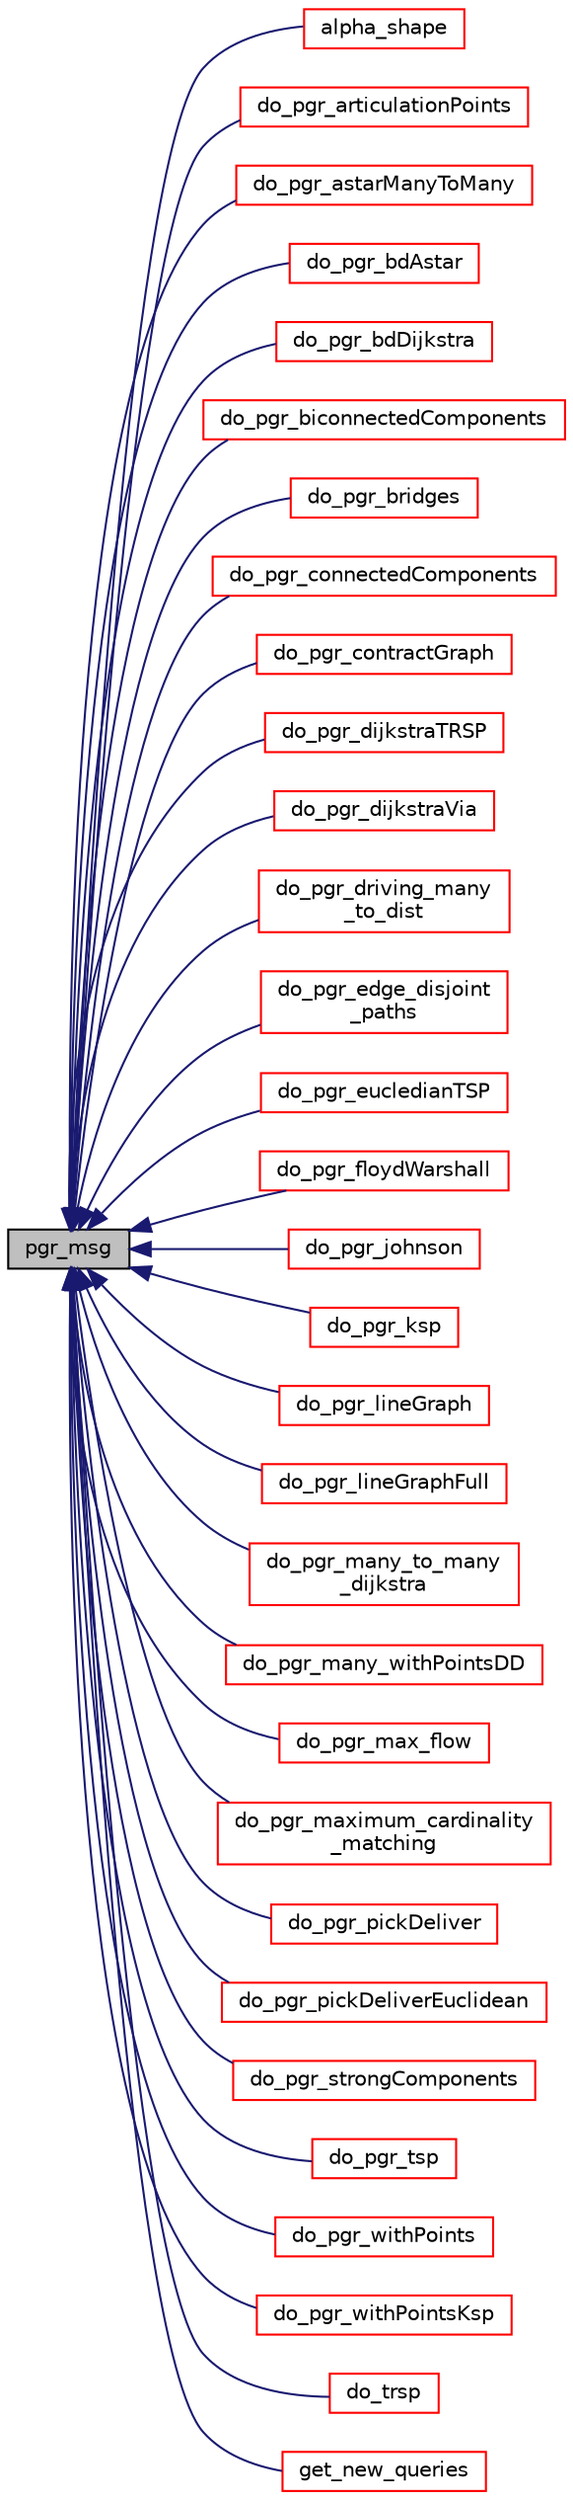 digraph "pgr_msg"
{
  edge [fontname="Helvetica",fontsize="10",labelfontname="Helvetica",labelfontsize="10"];
  node [fontname="Helvetica",fontsize="10",shape=record];
  rankdir="LR";
  Node4 [label="pgr_msg",height=0.2,width=0.4,color="black", fillcolor="grey75", style="filled", fontcolor="black"];
  Node4 -> Node5 [dir="back",color="midnightblue",fontsize="10",style="solid",fontname="Helvetica"];
  Node5 [label="alpha_shape",height=0.2,width=0.4,color="red", fillcolor="white", style="filled",URL="$alpha__driver_8h.html#a64fca5dabc4ad9db224e524a154bbff1"];
  Node4 -> Node8 [dir="back",color="midnightblue",fontsize="10",style="solid",fontname="Helvetica"];
  Node8 [label="do_pgr_articulationPoints",height=0.2,width=0.4,color="red", fillcolor="white", style="filled",URL="$articulationPoints__driver_8h.html#a5044a6a446563f721c2e07a2e890d666"];
  Node4 -> Node11 [dir="back",color="midnightblue",fontsize="10",style="solid",fontname="Helvetica"];
  Node11 [label="do_pgr_astarManyToMany",height=0.2,width=0.4,color="red", fillcolor="white", style="filled",URL="$astar__driver_8h.html#a9d704ded9944c8b035f5f37e42e587cb"];
  Node4 -> Node14 [dir="back",color="midnightblue",fontsize="10",style="solid",fontname="Helvetica"];
  Node14 [label="do_pgr_bdAstar",height=0.2,width=0.4,color="red", fillcolor="white", style="filled",URL="$bdAstar__driver_8h.html#aaa83efe9d05a08432a2f0bff6fd8ccd0"];
  Node4 -> Node17 [dir="back",color="midnightblue",fontsize="10",style="solid",fontname="Helvetica"];
  Node17 [label="do_pgr_bdDijkstra",height=0.2,width=0.4,color="red", fillcolor="white", style="filled",URL="$bdDijkstra__driver_8h.html#a3130ae6176d30a4071dd3293517df04b"];
  Node4 -> Node20 [dir="back",color="midnightblue",fontsize="10",style="solid",fontname="Helvetica"];
  Node20 [label="do_pgr_biconnectedComponents",height=0.2,width=0.4,color="red", fillcolor="white", style="filled",URL="$biconnectedComponents__driver_8h.html#a5a3919fa760c4bc29bead7d2c62a38ae"];
  Node4 -> Node23 [dir="back",color="midnightblue",fontsize="10",style="solid",fontname="Helvetica"];
  Node23 [label="do_pgr_bridges",height=0.2,width=0.4,color="red", fillcolor="white", style="filled",URL="$bridges__driver_8h.html#a54edc68b39cf4ff4c4bb2f33caa041e6"];
  Node4 -> Node26 [dir="back",color="midnightblue",fontsize="10",style="solid",fontname="Helvetica"];
  Node26 [label="do_pgr_connectedComponents",height=0.2,width=0.4,color="red", fillcolor="white", style="filled",URL="$connectedComponents__driver_8h.html#a4b23a520345aee0b7607e13a6aa037f2"];
  Node4 -> Node29 [dir="back",color="midnightblue",fontsize="10",style="solid",fontname="Helvetica"];
  Node29 [label="do_pgr_contractGraph",height=0.2,width=0.4,color="red", fillcolor="white", style="filled",URL="$contractGraph__driver_8h.html#a20a03b3811bd108cfc729e9e22a92591"];
  Node4 -> Node32 [dir="back",color="midnightblue",fontsize="10",style="solid",fontname="Helvetica"];
  Node32 [label="do_pgr_dijkstraTRSP",height=0.2,width=0.4,color="red", fillcolor="white", style="filled",URL="$dijkstraTRSP__driver_8h.html#a965e2aa38abf784f42097b60cd55a06a"];
  Node4 -> Node35 [dir="back",color="midnightblue",fontsize="10",style="solid",fontname="Helvetica"];
  Node35 [label="do_pgr_dijkstraVia",height=0.2,width=0.4,color="red", fillcolor="white", style="filled",URL="$dijkstraVia__driver_8h.html#a65bae4bd90fab026ee5f54f17655e776"];
  Node4 -> Node38 [dir="back",color="midnightblue",fontsize="10",style="solid",fontname="Helvetica"];
  Node38 [label="do_pgr_driving_many\l_to_dist",height=0.2,width=0.4,color="red", fillcolor="white", style="filled",URL="$drivedist__driver_8h.html#a1e65fbf0a2804179d6164355030a560f"];
  Node4 -> Node41 [dir="back",color="midnightblue",fontsize="10",style="solid",fontname="Helvetica"];
  Node41 [label="do_pgr_edge_disjoint\l_paths",height=0.2,width=0.4,color="red", fillcolor="white", style="filled",URL="$edge__disjoint__paths__driver_8h.html#a44000649b71427312743cf85eae0a6b0"];
  Node4 -> Node44 [dir="back",color="midnightblue",fontsize="10",style="solid",fontname="Helvetica"];
  Node44 [label="do_pgr_eucledianTSP",height=0.2,width=0.4,color="red", fillcolor="white", style="filled",URL="$eucledianTSP__driver_8h.html#a5846c5612bc664148f24a97aad92a68e"];
  Node4 -> Node47 [dir="back",color="midnightblue",fontsize="10",style="solid",fontname="Helvetica"];
  Node47 [label="do_pgr_floydWarshall",height=0.2,width=0.4,color="red", fillcolor="white", style="filled",URL="$floydWarshall__driver_8h.html#ab17ad1485c10f4ae85789cd1ba05abdd"];
  Node4 -> Node50 [dir="back",color="midnightblue",fontsize="10",style="solid",fontname="Helvetica"];
  Node50 [label="do_pgr_johnson",height=0.2,width=0.4,color="red", fillcolor="white", style="filled",URL="$johnson__driver_8h.html#a4703daa6b2bebc5f8690e6b518ec8466"];
  Node4 -> Node53 [dir="back",color="midnightblue",fontsize="10",style="solid",fontname="Helvetica"];
  Node53 [label="do_pgr_ksp",height=0.2,width=0.4,color="red", fillcolor="white", style="filled",URL="$ksp__driver_8h.html#a3a6b179e9d899339873dfce89802dd78"];
  Node4 -> Node56 [dir="back",color="midnightblue",fontsize="10",style="solid",fontname="Helvetica"];
  Node56 [label="do_pgr_lineGraph",height=0.2,width=0.4,color="red", fillcolor="white", style="filled",URL="$lineGraph__driver_8h.html#aed22d07d954513deba5cbcc08896c73d"];
  Node4 -> Node59 [dir="back",color="midnightblue",fontsize="10",style="solid",fontname="Helvetica"];
  Node59 [label="do_pgr_lineGraphFull",height=0.2,width=0.4,color="red", fillcolor="white", style="filled",URL="$lineGraphFull__driver_8h.html#a57485b710953574affd8850ea4e509e9"];
  Node4 -> Node62 [dir="back",color="midnightblue",fontsize="10",style="solid",fontname="Helvetica"];
  Node62 [label="do_pgr_many_to_many\l_dijkstra",height=0.2,width=0.4,color="red", fillcolor="white", style="filled",URL="$dijkstra__driver_8h.html#af572deb404f5e6d9e905c248294eac3b"];
  Node4 -> Node65 [dir="back",color="midnightblue",fontsize="10",style="solid",fontname="Helvetica"];
  Node65 [label="do_pgr_many_withPointsDD",height=0.2,width=0.4,color="red", fillcolor="white", style="filled",URL="$withPoints__dd__driver_8h.html#a9072c7cdc9f6a0533c81fce96a11f580"];
  Node4 -> Node68 [dir="back",color="midnightblue",fontsize="10",style="solid",fontname="Helvetica"];
  Node68 [label="do_pgr_max_flow",height=0.2,width=0.4,color="red", fillcolor="white", style="filled",URL="$max__flow__driver_8h.html#a1fe35eb229126a6c0299c02d245a6401"];
  Node4 -> Node71 [dir="back",color="midnightblue",fontsize="10",style="solid",fontname="Helvetica"];
  Node71 [label="do_pgr_maximum_cardinality\l_matching",height=0.2,width=0.4,color="red", fillcolor="white", style="filled",URL="$maximum__cardinality__matching__driver_8h.html#abc7db995e49936b0fba01aafa0951b1d"];
  Node4 -> Node74 [dir="back",color="midnightblue",fontsize="10",style="solid",fontname="Helvetica"];
  Node74 [label="do_pgr_pickDeliver",height=0.2,width=0.4,color="red", fillcolor="white", style="filled",URL="$pickDeliver__driver_8h.html#a06ef15d03d851e390ca5c6572fc92091"];
  Node4 -> Node77 [dir="back",color="midnightblue",fontsize="10",style="solid",fontname="Helvetica"];
  Node77 [label="do_pgr_pickDeliverEuclidean",height=0.2,width=0.4,color="red", fillcolor="white", style="filled",URL="$pickDeliverEuclidean__driver_8h.html#a53635cc50e8e7d8107be4bbee505b3f7"];
  Node4 -> Node80 [dir="back",color="midnightblue",fontsize="10",style="solid",fontname="Helvetica"];
  Node80 [label="do_pgr_strongComponents",height=0.2,width=0.4,color="red", fillcolor="white", style="filled",URL="$strongComponents__driver_8h.html#a7f9041dbe45b9f72d7a42e6ed3a311ac"];
  Node4 -> Node83 [dir="back",color="midnightblue",fontsize="10",style="solid",fontname="Helvetica"];
  Node83 [label="do_pgr_tsp",height=0.2,width=0.4,color="red", fillcolor="white", style="filled",URL="$newTSP__driver_8h.html#af0938bea88cf9303e4085f0b6cb2ec29"];
  Node4 -> Node86 [dir="back",color="midnightblue",fontsize="10",style="solid",fontname="Helvetica"];
  Node86 [label="do_pgr_withPoints",height=0.2,width=0.4,color="red", fillcolor="white", style="filled",URL="$withPoints__driver_8h.html#a21c2758706c9735f75143b96fe93defd"];
  Node4 -> Node89 [dir="back",color="midnightblue",fontsize="10",style="solid",fontname="Helvetica"];
  Node89 [label="do_pgr_withPointsKsp",height=0.2,width=0.4,color="red", fillcolor="white", style="filled",URL="$withPoints__ksp__driver_8h.html#aa374de107bce7c8ad6bdefdc60cd94ae"];
  Node4 -> Node92 [dir="back",color="midnightblue",fontsize="10",style="solid",fontname="Helvetica"];
  Node92 [label="do_trsp",height=0.2,width=0.4,color="red", fillcolor="white", style="filled",URL="$trsp__driver_8h.html#add2f6bfeba454f45dc4c47d13723563c"];
  Node4 -> Node95 [dir="back",color="midnightblue",fontsize="10",style="solid",fontname="Helvetica"];
  Node95 [label="get_new_queries",height=0.2,width=0.4,color="red", fillcolor="white", style="filled",URL="$get__new__queries_8h.html#abb3ebd1def182bad8e1785197af280d4"];
}
